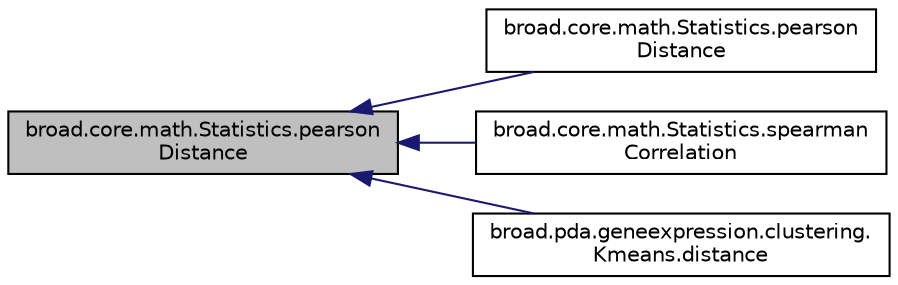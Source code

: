 digraph "broad.core.math.Statistics.pearsonDistance"
{
  edge [fontname="Helvetica",fontsize="10",labelfontname="Helvetica",labelfontsize="10"];
  node [fontname="Helvetica",fontsize="10",shape=record];
  rankdir="LR";
  Node1 [label="broad.core.math.Statistics.pearson\lDistance",height=0.2,width=0.4,color="black", fillcolor="grey75", style="filled" fontcolor="black"];
  Node1 -> Node2 [dir="back",color="midnightblue",fontsize="10",style="solid"];
  Node2 [label="broad.core.math.Statistics.pearson\lDistance",height=0.2,width=0.4,color="black", fillcolor="white", style="filled",URL="$classbroad_1_1core_1_1math_1_1_statistics.html#adbef20038ecb5834a8f9ae8486a508d4"];
  Node1 -> Node3 [dir="back",color="midnightblue",fontsize="10",style="solid"];
  Node3 [label="broad.core.math.Statistics.spearman\lCorrelation",height=0.2,width=0.4,color="black", fillcolor="white", style="filled",URL="$classbroad_1_1core_1_1math_1_1_statistics.html#ac1fc53b1f7c77248c1d143aa69b66119"];
  Node1 -> Node4 [dir="back",color="midnightblue",fontsize="10",style="solid"];
  Node4 [label="broad.pda.geneexpression.clustering.\lKmeans.distance",height=0.2,width=0.4,color="black", fillcolor="white", style="filled",URL="$classbroad_1_1pda_1_1geneexpression_1_1clustering_1_1_kmeans.html#ae9983a663c08864b4d4bb9e8dc7d4c1c"];
}
